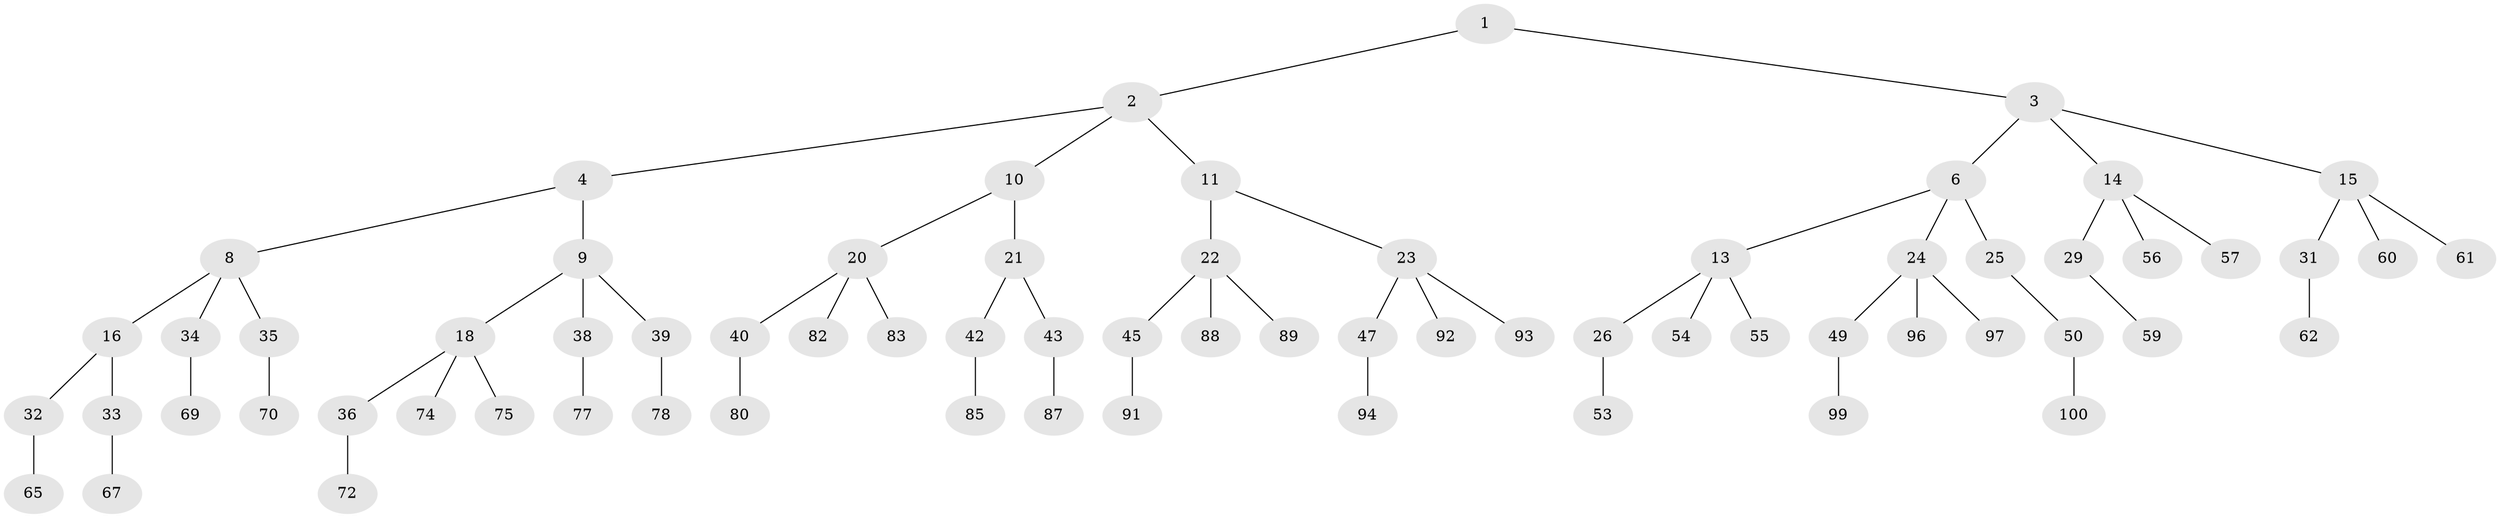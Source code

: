 // original degree distribution, {2: 0.02, 3: 0.48, 1: 0.5}
// Generated by graph-tools (version 1.1) at 2025/38/02/21/25 10:38:56]
// undirected, 70 vertices, 69 edges
graph export_dot {
graph [start="1"]
  node [color=gray90,style=filled];
  1;
  2 [latent=1,super="+5"];
  3 [latent=1,super="+7"];
  4 [latent=0.5];
  6 [latent=0.5,super="+12"];
  8 [latent=0.333333,super="+17"];
  9 [latent=0.333333,super="+19"];
  10 [latent=0.333333];
  11 [latent=0.333333];
  13 [latent=0.333333,super="+27"];
  14 [latent=0.333333,super="+28"];
  15 [latent=0.333333,super="+30"];
  16 [latent=0.25];
  18 [latent=0.25,super="+37"];
  20 [latent=0.25,super="+41"];
  21 [latent=0.25];
  22 [latent=0.25,super="+44"];
  23 [latent=0.25,super="+46"];
  24 [latent=0.25,super="+48"];
  25 [latent=0.25,super="+51"];
  26 [latent=0.25,super="+52"];
  29 [latent=0.25,super="+58"];
  31 [latent=0.25,super="+63"];
  32 [latent=0.2,super="+64"];
  33 [latent=0.2,super="+66"];
  34 [latent=0.2,super="+68"];
  35 [latent=0.2,super="+71"];
  36 [latent=0.2,super="+73"];
  38 [latent=0.2,super="+76"];
  39 [latent=0.2,super="+79"];
  40 [latent=0.2,super="+81"];
  42 [latent=0.2,super="+84"];
  43 [latent=0.2,super="+86"];
  45 [latent=0.2,super="+90"];
  47 [latent=0.2,super="+95"];
  49 [latent=0.2,super="+98"];
  50 [latent=0.2];
  53 [latent=0.2];
  54 [latent=0.2];
  55 [latent=0.2];
  56 [latent=0.2];
  57 [latent=0.2];
  59 [latent=0.2];
  60 [latent=0.2];
  61 [latent=0.2];
  62 [latent=0.2];
  65 [latent=0.166667];
  67 [latent=0.166667];
  69 [latent=0.166667];
  70 [latent=0.166667];
  72 [latent=0.166667];
  74 [latent=0.166667];
  75 [latent=0.166667];
  77 [latent=0.166667];
  78 [latent=0.166667];
  80 [latent=0.166667];
  82 [latent=0.166667];
  83 [latent=0.166667];
  85 [latent=0.166667];
  87 [latent=0.166667];
  88 [latent=0.166667];
  89 [latent=0.166667];
  91 [latent=0.166667];
  92 [latent=0.166667];
  93 [latent=0.166667];
  94 [latent=0.166667];
  96 [latent=0.166667];
  97 [latent=0.166667];
  99 [latent=0.166667];
  100 [latent=0.166667];
  1 -- 2;
  1 -- 3;
  2 -- 4;
  2 -- 11;
  2 -- 10;
  3 -- 6;
  3 -- 14;
  3 -- 15;
  4 -- 8;
  4 -- 9;
  6 -- 13;
  6 -- 24;
  6 -- 25;
  8 -- 16;
  8 -- 34;
  8 -- 35;
  9 -- 18;
  9 -- 38;
  9 -- 39;
  10 -- 20;
  10 -- 21;
  11 -- 22;
  11 -- 23;
  13 -- 26;
  13 -- 54;
  13 -- 55;
  14 -- 29;
  14 -- 56;
  14 -- 57;
  15 -- 31;
  15 -- 60;
  15 -- 61;
  16 -- 32;
  16 -- 33;
  18 -- 36;
  18 -- 75;
  18 -- 74;
  20 -- 40;
  20 -- 82;
  20 -- 83;
  21 -- 42;
  21 -- 43;
  22 -- 45;
  22 -- 88;
  22 -- 89;
  23 -- 47;
  23 -- 92;
  23 -- 93;
  24 -- 49;
  24 -- 97;
  24 -- 96;
  25 -- 50;
  26 -- 53;
  29 -- 59;
  31 -- 62;
  32 -- 65;
  33 -- 67;
  34 -- 69;
  35 -- 70;
  36 -- 72;
  38 -- 77;
  39 -- 78;
  40 -- 80;
  42 -- 85;
  43 -- 87;
  45 -- 91;
  47 -- 94;
  49 -- 99;
  50 -- 100;
}

